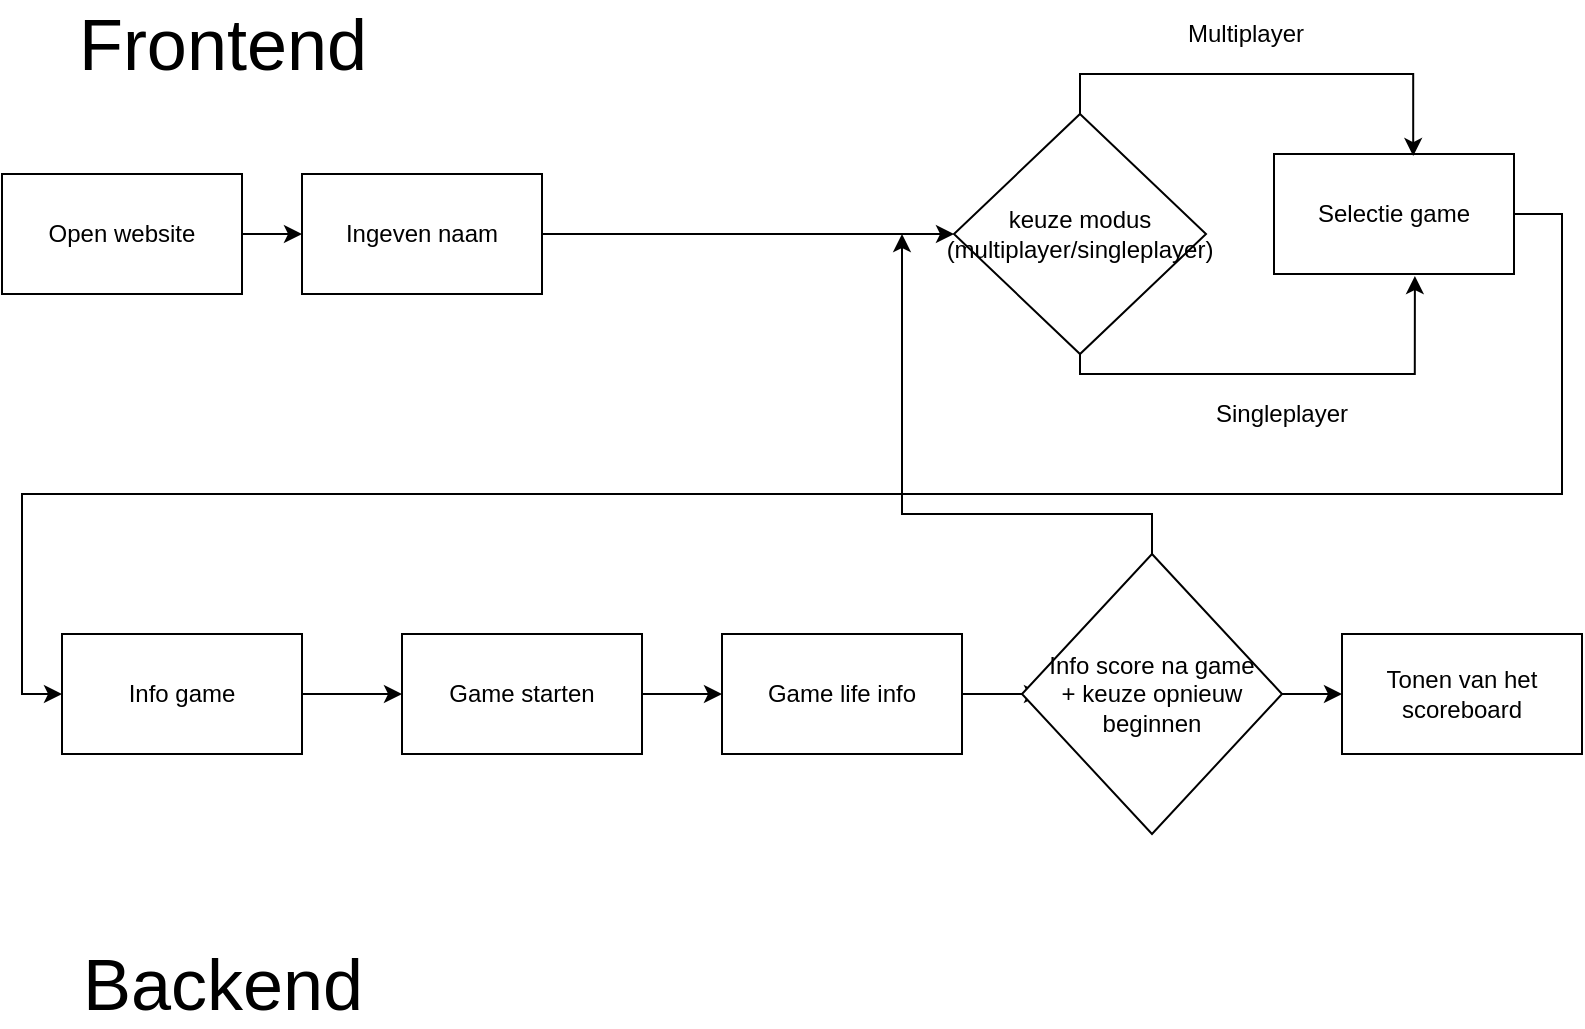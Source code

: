 <mxfile version="14.1.9" type="device"><diagram id="wVSWxZS0oapYn9tlDqyi" name="Page-1"><mxGraphModel dx="1221" dy="682" grid="1" gridSize="10" guides="1" tooltips="1" connect="1" arrows="1" fold="1" page="1" pageScale="1" pageWidth="827" pageHeight="1169" math="0" shadow="0"><root><mxCell id="0"/><mxCell id="1" parent="0"/><mxCell id="albKL7FkOKWzOsUpktxY-3" style="edgeStyle=orthogonalEdgeStyle;rounded=0;orthogonalLoop=1;jettySize=auto;html=1;" edge="1" parent="1" source="albKL7FkOKWzOsUpktxY-1" target="albKL7FkOKWzOsUpktxY-4"><mxGeometry relative="1" as="geometry"><mxPoint x="198" y="200" as="targetPoint"/></mxGeometry></mxCell><mxCell id="albKL7FkOKWzOsUpktxY-1" value="Open website" style="rounded=0;whiteSpace=wrap;html=1;" vertex="1" parent="1"><mxGeometry x="18" y="170" width="120" height="60" as="geometry"/></mxCell><mxCell id="albKL7FkOKWzOsUpktxY-2" value="&lt;font style=&quot;font-size: 36px&quot;&gt;Frontend&lt;/font&gt;" style="text;html=1;align=center;verticalAlign=middle;resizable=0;points=[];autosize=1;" vertex="1" parent="1"><mxGeometry x="48" y="90" width="160" height="30" as="geometry"/></mxCell><mxCell id="albKL7FkOKWzOsUpktxY-14" style="edgeStyle=orthogonalEdgeStyle;rounded=0;orthogonalLoop=1;jettySize=auto;html=1;entryX=0;entryY=0.5;entryDx=0;entryDy=0;" edge="1" parent="1" source="albKL7FkOKWzOsUpktxY-4" target="albKL7FkOKWzOsUpktxY-13"><mxGeometry relative="1" as="geometry"/></mxCell><mxCell id="albKL7FkOKWzOsUpktxY-4" value="Ingeven naam" style="rounded=0;whiteSpace=wrap;html=1;" vertex="1" parent="1"><mxGeometry x="168" y="170" width="120" height="60" as="geometry"/></mxCell><mxCell id="albKL7FkOKWzOsUpktxY-22" style="edgeStyle=orthogonalEdgeStyle;rounded=0;orthogonalLoop=1;jettySize=auto;html=1;entryX=0;entryY=0.5;entryDx=0;entryDy=0;exitX=1;exitY=0.5;exitDx=0;exitDy=0;" edge="1" parent="1" source="albKL7FkOKWzOsUpktxY-10" target="albKL7FkOKWzOsUpktxY-21"><mxGeometry relative="1" as="geometry"><Array as="points"><mxPoint x="798" y="190"/><mxPoint x="798" y="330"/><mxPoint x="28" y="330"/><mxPoint x="28" y="430"/></Array></mxGeometry></mxCell><mxCell id="albKL7FkOKWzOsUpktxY-10" value="Selectie game" style="rounded=0;whiteSpace=wrap;html=1;" vertex="1" parent="1"><mxGeometry x="654" y="160" width="120" height="60" as="geometry"/></mxCell><mxCell id="albKL7FkOKWzOsUpktxY-18" style="edgeStyle=orthogonalEdgeStyle;rounded=0;orthogonalLoop=1;jettySize=auto;html=1;entryX=0.58;entryY=0.017;entryDx=0;entryDy=0;entryPerimeter=0;" edge="1" parent="1" source="albKL7FkOKWzOsUpktxY-13" target="albKL7FkOKWzOsUpktxY-10"><mxGeometry relative="1" as="geometry"><Array as="points"><mxPoint x="557" y="120"/><mxPoint x="724" y="120"/></Array></mxGeometry></mxCell><mxCell id="albKL7FkOKWzOsUpktxY-19" style="edgeStyle=orthogonalEdgeStyle;rounded=0;orthogonalLoop=1;jettySize=auto;html=1;entryX=0.587;entryY=1.017;entryDx=0;entryDy=0;entryPerimeter=0;" edge="1" parent="1" source="albKL7FkOKWzOsUpktxY-13" target="albKL7FkOKWzOsUpktxY-10"><mxGeometry relative="1" as="geometry"><Array as="points"><mxPoint x="557" y="270"/><mxPoint x="724" y="270"/></Array></mxGeometry></mxCell><mxCell id="albKL7FkOKWzOsUpktxY-13" value="&lt;span&gt;keuze modus&lt;/span&gt;&lt;br&gt;&lt;span&gt;(multiplayer/singleplayer)&lt;/span&gt;" style="rhombus;whiteSpace=wrap;html=1;" vertex="1" parent="1"><mxGeometry x="494" y="140" width="126" height="120" as="geometry"/></mxCell><mxCell id="albKL7FkOKWzOsUpktxY-15" value="Multiplayer" style="text;html=1;strokeColor=none;fillColor=none;align=center;verticalAlign=middle;whiteSpace=wrap;rounded=0;" vertex="1" parent="1"><mxGeometry x="620" y="90" width="40" height="20" as="geometry"/></mxCell><mxCell id="albKL7FkOKWzOsUpktxY-24" style="edgeStyle=orthogonalEdgeStyle;rounded=0;orthogonalLoop=1;jettySize=auto;html=1;entryX=0;entryY=0.5;entryDx=0;entryDy=0;" edge="1" parent="1" source="albKL7FkOKWzOsUpktxY-21" target="albKL7FkOKWzOsUpktxY-23"><mxGeometry relative="1" as="geometry"/></mxCell><mxCell id="albKL7FkOKWzOsUpktxY-21" value="Info game" style="rounded=0;whiteSpace=wrap;html=1;" vertex="1" parent="1"><mxGeometry x="48" y="400" width="120" height="60" as="geometry"/></mxCell><mxCell id="albKL7FkOKWzOsUpktxY-26" style="edgeStyle=orthogonalEdgeStyle;rounded=0;orthogonalLoop=1;jettySize=auto;html=1;entryX=0;entryY=0.5;entryDx=0;entryDy=0;" edge="1" parent="1" source="albKL7FkOKWzOsUpktxY-23" target="albKL7FkOKWzOsUpktxY-25"><mxGeometry relative="1" as="geometry"/></mxCell><mxCell id="albKL7FkOKWzOsUpktxY-23" value="Game starten" style="rounded=0;whiteSpace=wrap;html=1;" vertex="1" parent="1"><mxGeometry x="218" y="400" width="120" height="60" as="geometry"/></mxCell><mxCell id="albKL7FkOKWzOsUpktxY-28" style="edgeStyle=orthogonalEdgeStyle;rounded=0;orthogonalLoop=1;jettySize=auto;html=1;entryX=0;entryY=0.5;entryDx=0;entryDy=0;" edge="1" parent="1" source="albKL7FkOKWzOsUpktxY-25"><mxGeometry relative="1" as="geometry"><mxPoint x="538" y="430" as="targetPoint"/></mxGeometry></mxCell><mxCell id="albKL7FkOKWzOsUpktxY-25" value="Game life info" style="rounded=0;whiteSpace=wrap;html=1;" vertex="1" parent="1"><mxGeometry x="378" y="400" width="120" height="60" as="geometry"/></mxCell><mxCell id="albKL7FkOKWzOsUpktxY-30" style="edgeStyle=orthogonalEdgeStyle;rounded=0;orthogonalLoop=1;jettySize=auto;html=1;entryX=0;entryY=0.5;entryDx=0;entryDy=0;" edge="1" parent="1" target="albKL7FkOKWzOsUpktxY-29"><mxGeometry relative="1" as="geometry"><mxPoint x="658" y="430" as="sourcePoint"/></mxGeometry></mxCell><mxCell id="albKL7FkOKWzOsUpktxY-31" style="edgeStyle=orthogonalEdgeStyle;rounded=0;orthogonalLoop=1;jettySize=auto;html=1;exitX=0.5;exitY=0;exitDx=0;exitDy=0;" edge="1" parent="1" source="albKL7FkOKWzOsUpktxY-34"><mxGeometry relative="1" as="geometry"><mxPoint x="468" y="200" as="targetPoint"/><mxPoint x="598.059" y="360" as="sourcePoint"/><Array as="points"><mxPoint x="593" y="340"/><mxPoint x="468" y="340"/></Array></mxGeometry></mxCell><mxCell id="albKL7FkOKWzOsUpktxY-29" value="Tonen van het scoreboard" style="rounded=0;whiteSpace=wrap;html=1;" vertex="1" parent="1"><mxGeometry x="688" y="400" width="120" height="60" as="geometry"/></mxCell><mxCell id="albKL7FkOKWzOsUpktxY-8" value="Singleplayer" style="text;html=1;strokeColor=none;fillColor=none;align=center;verticalAlign=middle;whiteSpace=wrap;rounded=0;" vertex="1" parent="1"><mxGeometry x="638" y="280" width="40" height="20" as="geometry"/></mxCell><mxCell id="albKL7FkOKWzOsUpktxY-34" value="&lt;span&gt;Info score na game&lt;/span&gt;&lt;br&gt;&lt;span&gt;+ keuze opnieuw beginnen&lt;/span&gt;" style="rhombus;whiteSpace=wrap;html=1;" vertex="1" parent="1"><mxGeometry x="528" y="360" width="130" height="140" as="geometry"/></mxCell><mxCell id="albKL7FkOKWzOsUpktxY-35" value="&lt;font style=&quot;font-size: 36px&quot;&gt;Backend&lt;/font&gt;" style="text;html=1;align=center;verticalAlign=middle;resizable=0;points=[];autosize=1;" vertex="1" parent="1"><mxGeometry x="48" y="560" width="160" height="30" as="geometry"/></mxCell></root></mxGraphModel></diagram></mxfile>
